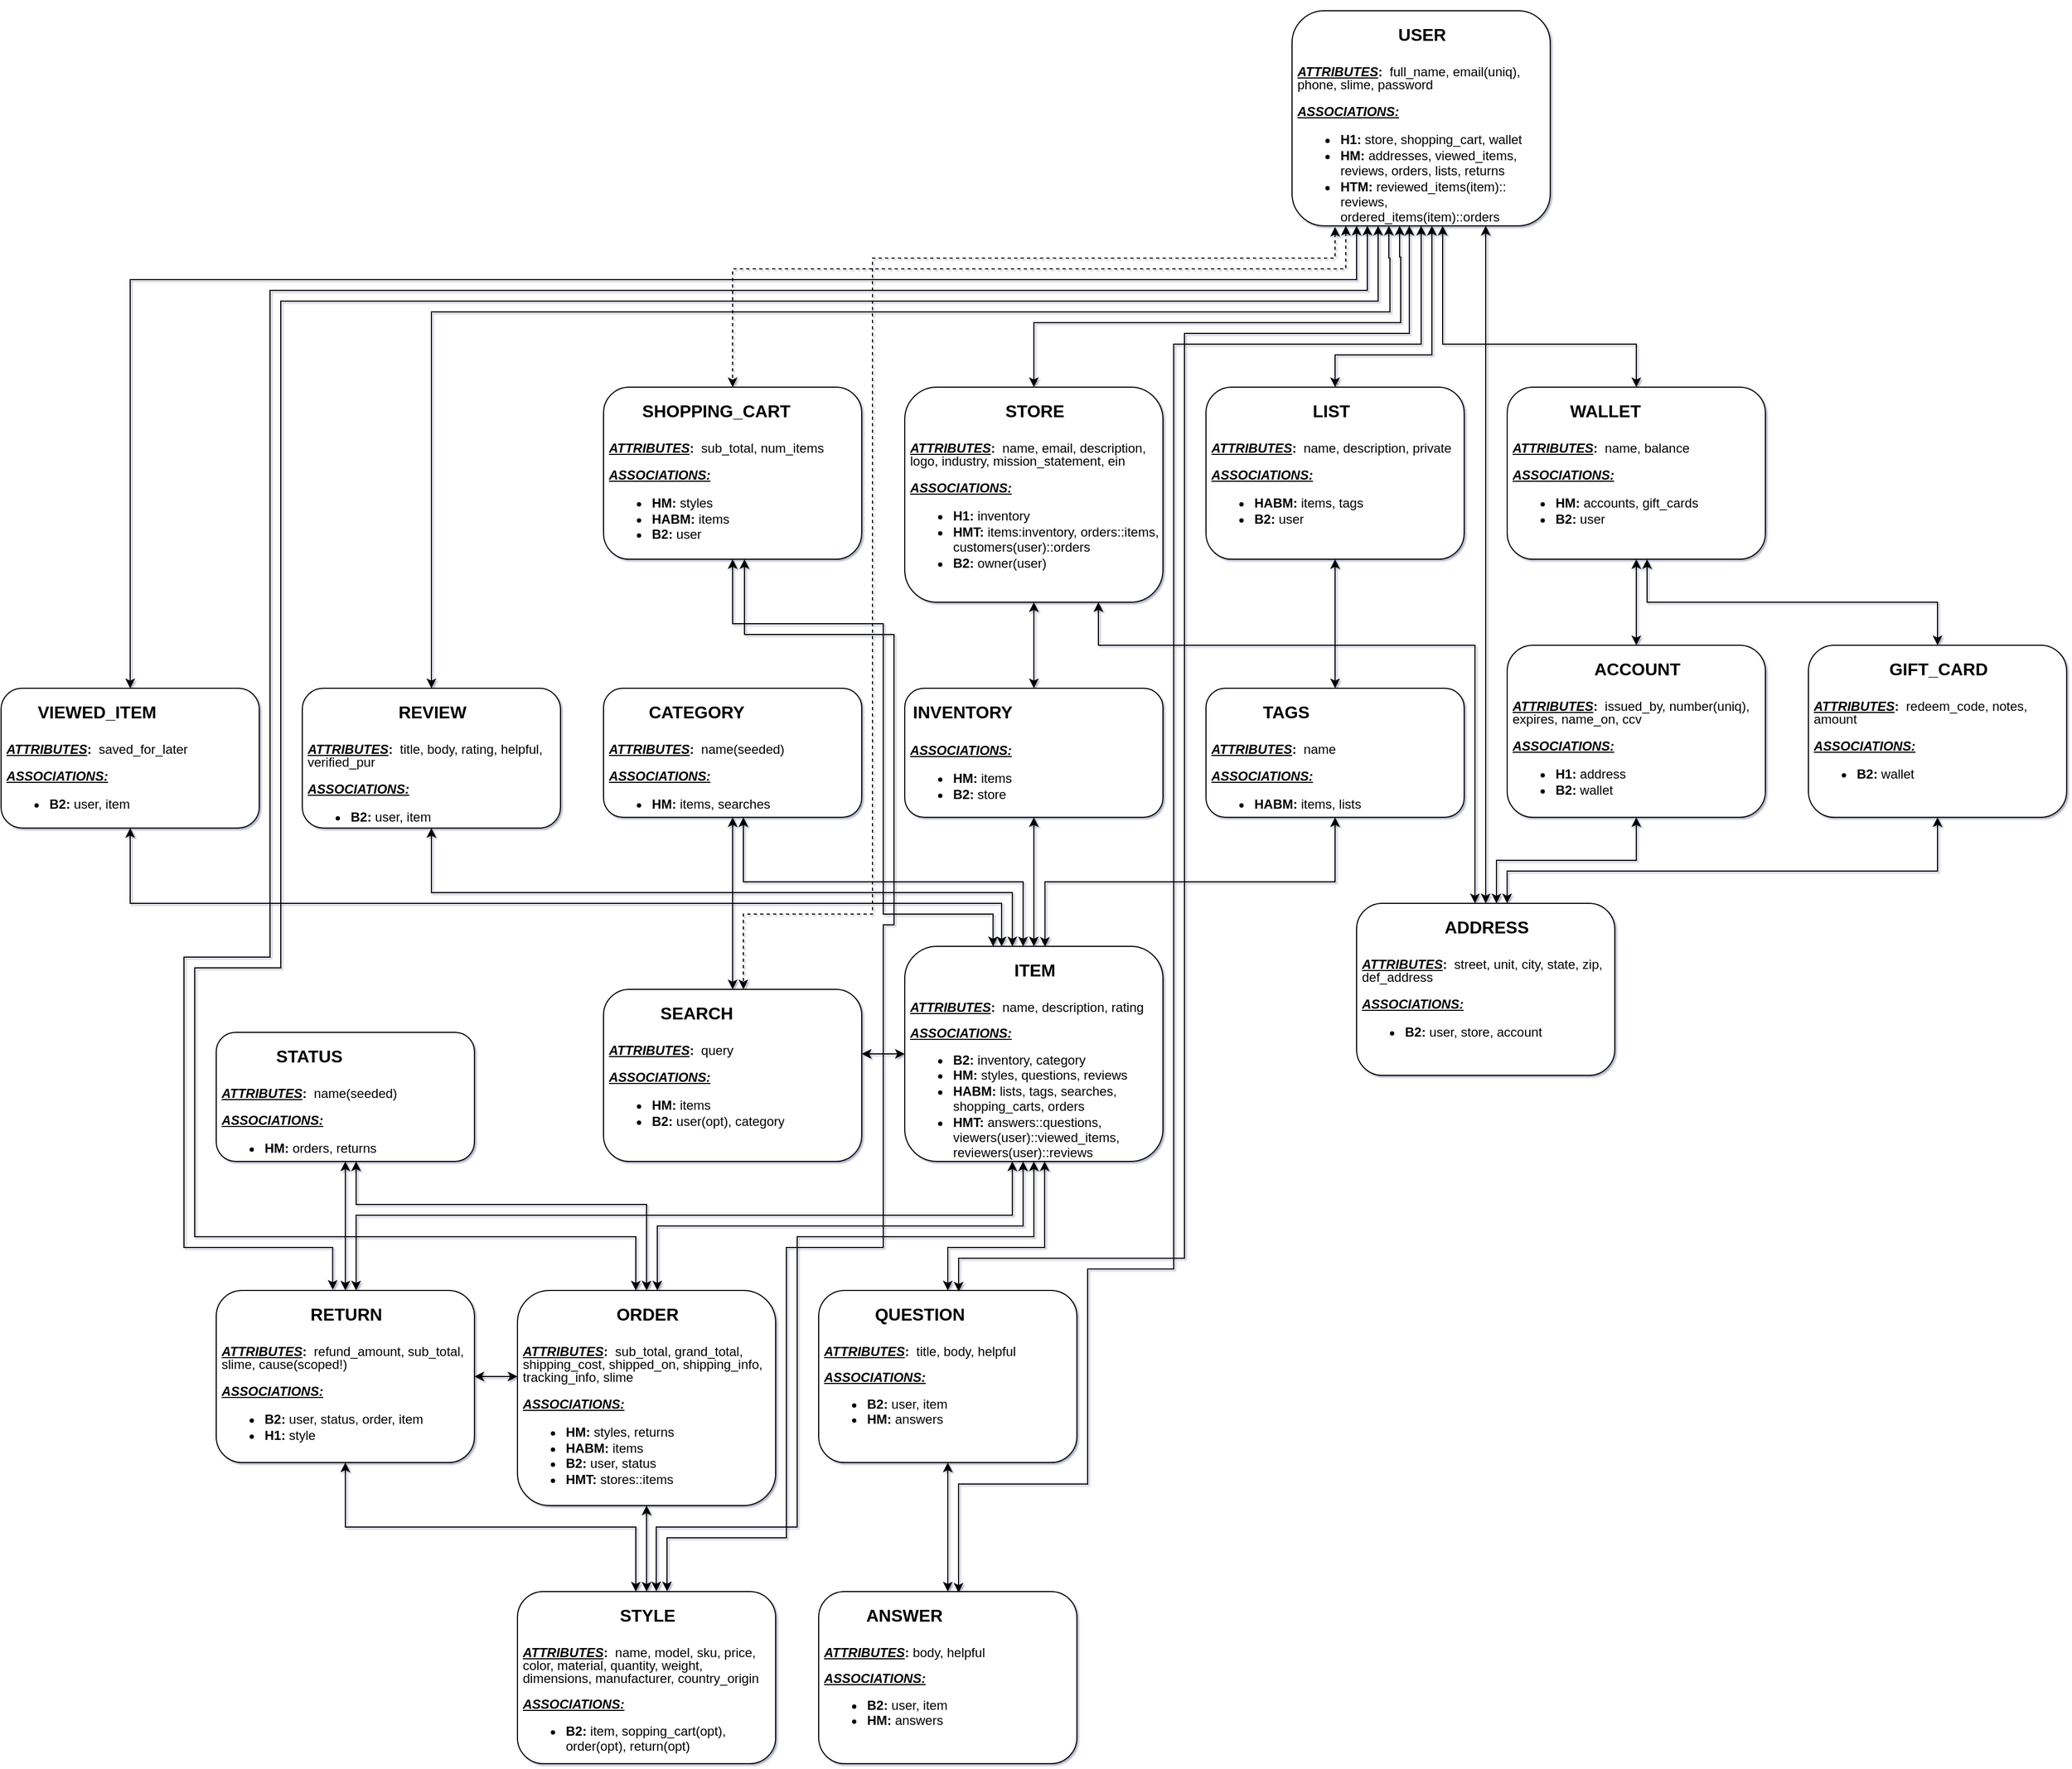 <mxfile version="15.7.3" type="device"><diagram id="JInU23m93yLGHJetOAlo" name="Simple Rails App "><mxGraphModel dx="4322" dy="2908" grid="1" gridSize="10" guides="1" tooltips="1" connect="1" arrows="1" fold="1" page="1" pageScale="1" pageWidth="850" pageHeight="1100" math="0" shadow="1"><root><mxCell id="0"/><mxCell id="1" parent="0"/><mxCell id="DhgU74E1UpK1fcKHWEb3-3" value="" style="group" vertex="1" connectable="0" parent="1"><mxGeometry x="-1910" y="-1960" width="240" height="200" as="geometry"/></mxCell><mxCell id="DhgU74E1UpK1fcKHWEb3-1" value="" style="rounded=1;whiteSpace=wrap;html=1;" vertex="1" parent="DhgU74E1UpK1fcKHWEb3-3"><mxGeometry width="240" height="200" as="geometry"/></mxCell><mxCell id="DhgU74E1UpK1fcKHWEb3-2" value="&lt;p style=&quot;line-height: 0.9&quot;&gt;&lt;/p&gt;&lt;h1 style=&quot;text-align: center&quot;&gt;&lt;font style=&quot;font-size: 16px&quot;&gt;USER&lt;/font&gt;&lt;/h1&gt;&lt;p style=&quot;line-height: 1&quot;&gt;&lt;b&gt;&lt;u&gt;&lt;i&gt;ATTRIBUTES&lt;/i&gt;&lt;/u&gt;:&lt;/b&gt;&amp;nbsp; full_name, email(uniq), phone, slime, password&lt;/p&gt;&lt;p&gt;&lt;b&gt;&lt;u style=&quot;font-style: italic&quot;&gt;ASSOCIATIONS:&lt;/u&gt;&amp;nbsp;&lt;/b&gt;&lt;/p&gt;&lt;p&gt;&lt;/p&gt;&lt;ul&gt;&lt;li&gt;&lt;b&gt;H1: &lt;/b&gt;&lt;span&gt;store, shopping_cart, wallet&lt;/span&gt;&lt;/li&gt;&lt;li&gt;&lt;b&gt;HM: &lt;/b&gt;addresses, viewed_items, reviews, orders, lists, returns&lt;/li&gt;&lt;li&gt;&lt;b&gt;HTM: &lt;/b&gt;reviewed_items(item):: reviews, ordered_items(item)::orders&lt;/li&gt;&lt;/ul&gt;&lt;p&gt;&lt;/p&gt;&lt;p&gt;&lt;/p&gt;" style="text;html=1;strokeColor=none;fillColor=none;spacing=5;spacingTop=-20;whiteSpace=wrap;overflow=hidden;rounded=0;" vertex="1" parent="DhgU74E1UpK1fcKHWEb3-3"><mxGeometry width="240" height="200" as="geometry"/></mxCell><mxCell id="DhgU74E1UpK1fcKHWEb3-4" value="" style="group" vertex="1" connectable="0" parent="1"><mxGeometry x="-2270" y="-1610" width="240" height="200" as="geometry"/></mxCell><mxCell id="DhgU74E1UpK1fcKHWEb3-5" value="" style="rounded=1;whiteSpace=wrap;html=1;" vertex="1" parent="DhgU74E1UpK1fcKHWEb3-4"><mxGeometry width="240.0" height="200" as="geometry"/></mxCell><mxCell id="DhgU74E1UpK1fcKHWEb3-6" value="&lt;p style=&quot;line-height: 0.9&quot;&gt;&lt;/p&gt;&lt;h1 style=&quot;text-align: center&quot;&gt;&lt;span style=&quot;font-size: 16px&quot;&gt;STORE&lt;/span&gt;&lt;/h1&gt;&lt;p style=&quot;line-height: 1&quot;&gt;&lt;b&gt;&lt;u&gt;&lt;i&gt;ATTRIBUTES&lt;/i&gt;&lt;/u&gt;:&lt;/b&gt;&amp;nbsp; name, email, description, logo, industry, mission_statement, ein&lt;/p&gt;&lt;p&gt;&lt;b&gt;&lt;u style=&quot;font-style: italic&quot;&gt;ASSOCIATIONS:&lt;/u&gt;&amp;nbsp;&lt;/b&gt;&lt;/p&gt;&lt;p&gt;&lt;/p&gt;&lt;ul&gt;&lt;li&gt;&lt;b&gt;H1: &lt;/b&gt;&lt;span&gt;inventory&lt;/span&gt;&lt;/li&gt;&lt;li&gt;&lt;b&gt;HMT: &lt;/b&gt;items:inventory, orders::items, customers(user)::orders&lt;/li&gt;&lt;li&gt;&lt;b&gt;B2: &lt;/b&gt;owner(user)&lt;/li&gt;&lt;/ul&gt;&lt;p&gt;&lt;/p&gt;&lt;p&gt;&lt;/p&gt;" style="text;html=1;strokeColor=none;fillColor=none;spacing=5;spacingTop=-20;whiteSpace=wrap;overflow=hidden;rounded=0;" vertex="1" parent="DhgU74E1UpK1fcKHWEb3-4"><mxGeometry width="240.0" height="200" as="geometry"/></mxCell><mxCell id="DhgU74E1UpK1fcKHWEb3-7" style="edgeStyle=orthogonalEdgeStyle;rounded=0;orthogonalLoop=1;jettySize=auto;html=1;fontSize=12;startArrow=classic;startFill=1;" edge="1" parent="1" target="DhgU74E1UpK1fcKHWEb3-6"><mxGeometry relative="1" as="geometry"><mxPoint x="-1810" y="-1760" as="sourcePoint"/><Array as="points"><mxPoint x="-1809" y="-1731"/><mxPoint x="-1810" y="-1670"/><mxPoint x="-2150" y="-1670"/></Array></mxGeometry></mxCell><mxCell id="DhgU74E1UpK1fcKHWEb3-8" value="" style="group" vertex="1" connectable="0" parent="1"><mxGeometry x="-2270" y="-1330" width="240" height="120" as="geometry"/></mxCell><mxCell id="DhgU74E1UpK1fcKHWEb3-9" value="" style="rounded=1;whiteSpace=wrap;html=1;" vertex="1" parent="DhgU74E1UpK1fcKHWEb3-8"><mxGeometry width="240" height="120" as="geometry"/></mxCell><mxCell id="DhgU74E1UpK1fcKHWEb3-10" value="&lt;p style=&quot;line-height: 0.9&quot;&gt;&lt;/p&gt;&lt;h1 style=&quot;text-align: center&quot;&gt;&lt;span style=&quot;font-size: 16px&quot;&gt;INVENTORY&lt;/span&gt;&lt;/h1&gt;&lt;p&gt;&lt;b&gt;&lt;u style=&quot;font-style: italic&quot;&gt;ASSOCIATIONS:&lt;/u&gt;&amp;nbsp;&lt;/b&gt;&lt;/p&gt;&lt;ul&gt;&lt;li&gt;&lt;b&gt;HM: &lt;/b&gt;items&lt;/li&gt;&lt;li&gt;&lt;b&gt;B2: &lt;/b&gt;store&lt;/li&gt;&lt;/ul&gt;&lt;p&gt;&lt;/p&gt;&lt;p&gt;&lt;/p&gt;" style="text;html=1;strokeColor=none;fillColor=none;spacing=5;spacingTop=-20;whiteSpace=wrap;overflow=hidden;rounded=0;" vertex="1" parent="DhgU74E1UpK1fcKHWEb3-8"><mxGeometry width="240" height="120" as="geometry"/></mxCell><mxCell id="DhgU74E1UpK1fcKHWEb3-13" value="" style="group" vertex="1" connectable="0" parent="1"><mxGeometry x="-2550" y="-1610" width="240" height="160" as="geometry"/></mxCell><mxCell id="DhgU74E1UpK1fcKHWEb3-14" value="" style="rounded=1;whiteSpace=wrap;html=1;" vertex="1" parent="DhgU74E1UpK1fcKHWEb3-13"><mxGeometry width="240" height="160" as="geometry"/></mxCell><mxCell id="DhgU74E1UpK1fcKHWEb3-15" value="&lt;p style=&quot;line-height: 0.9&quot;&gt;&lt;/p&gt;&lt;h1 style=&quot;text-align: center&quot;&gt;&lt;span style=&quot;font-size: 16px&quot;&gt;SHOPPING_CART&lt;/span&gt;&lt;/h1&gt;&lt;p style=&quot;line-height: 1&quot;&gt;&lt;b&gt;&lt;u&gt;&lt;i&gt;ATTRIBUTES&lt;/i&gt;&lt;/u&gt;:&lt;/b&gt;&amp;nbsp; sub_total, num_items&lt;/p&gt;&lt;p&gt;&lt;b&gt;&lt;u style=&quot;font-style: italic&quot;&gt;ASSOCIATIONS:&lt;/u&gt;&amp;nbsp;&lt;/b&gt;&lt;/p&gt;&lt;p&gt;&lt;/p&gt;&lt;ul&gt;&lt;li&gt;&lt;b&gt;HM: &lt;/b&gt;&lt;span&gt;styles&lt;/span&gt;&lt;/li&gt;&lt;li&gt;&lt;b&gt;HABM: &lt;/b&gt;items&lt;/li&gt;&lt;li&gt;&lt;b&gt;B2: &lt;/b&gt;user&lt;/li&gt;&lt;/ul&gt;&lt;p&gt;&lt;/p&gt;&lt;p&gt;&lt;/p&gt;" style="text;html=1;strokeColor=none;fillColor=none;spacing=5;spacingTop=-20;whiteSpace=wrap;overflow=hidden;rounded=0;" vertex="1" parent="DhgU74E1UpK1fcKHWEb3-13"><mxGeometry width="240" height="160" as="geometry"/></mxCell><mxCell id="DhgU74E1UpK1fcKHWEb3-16" style="edgeStyle=orthogonalEdgeStyle;rounded=0;orthogonalLoop=1;jettySize=auto;html=1;fontSize=12;startArrow=classic;startFill=1;dashed=1;" edge="1" parent="1" target="DhgU74E1UpK1fcKHWEb3-15"><mxGeometry relative="1" as="geometry"><mxPoint x="-1860" y="-1760" as="sourcePoint"/><Array as="points"><mxPoint x="-1860" y="-1720"/><mxPoint x="-2430" y="-1720"/></Array></mxGeometry></mxCell><mxCell id="DhgU74E1UpK1fcKHWEb3-17" value="" style="group" vertex="1" connectable="0" parent="1"><mxGeometry x="-2630" y="-770" width="240" height="200" as="geometry"/></mxCell><mxCell id="DhgU74E1UpK1fcKHWEb3-18" value="" style="rounded=1;whiteSpace=wrap;html=1;" vertex="1" parent="DhgU74E1UpK1fcKHWEb3-17"><mxGeometry width="240" height="200" as="geometry"/></mxCell><mxCell id="DhgU74E1UpK1fcKHWEb3-19" value="&lt;p style=&quot;line-height: 0.9&quot;&gt;&lt;/p&gt;&lt;h1 style=&quot;text-align: center&quot;&gt;&lt;span style=&quot;font-size: 16px&quot;&gt;ORDER&lt;/span&gt;&lt;/h1&gt;&lt;p style=&quot;line-height: 1&quot;&gt;&lt;b&gt;&lt;u&gt;&lt;i&gt;ATTRIBUTES&lt;/i&gt;&lt;/u&gt;:&lt;/b&gt;&amp;nbsp; sub_total, grand_total, shipping_cost, shipped_on, shipping_info, tracking_info, slime&lt;/p&gt;&lt;p&gt;&lt;b&gt;&lt;u style=&quot;font-style: italic&quot;&gt;ASSOCIATIONS:&lt;/u&gt;&amp;nbsp;&lt;/b&gt;&lt;/p&gt;&lt;p&gt;&lt;/p&gt;&lt;ul&gt;&lt;li&gt;&lt;b&gt;HM: &lt;/b&gt;&lt;span&gt;styles, returns&lt;/span&gt;&lt;/li&gt;&lt;li&gt;&lt;b&gt;HABM: &lt;/b&gt;items&lt;/li&gt;&lt;li&gt;&lt;b&gt;B2: &lt;/b&gt;user, status&lt;/li&gt;&lt;li&gt;&lt;b&gt;HMT: &lt;/b&gt;stores::items&lt;/li&gt;&lt;/ul&gt;&lt;p&gt;&lt;/p&gt;&lt;p&gt;&lt;/p&gt;" style="text;html=1;strokeColor=none;fillColor=none;spacing=5;spacingTop=-20;whiteSpace=wrap;overflow=hidden;rounded=0;" vertex="1" parent="DhgU74E1UpK1fcKHWEb3-17"><mxGeometry width="240" height="200" as="geometry"/></mxCell><mxCell id="DhgU74E1UpK1fcKHWEb3-27" value="" style="group;container=1;" vertex="1" connectable="0" parent="1"><mxGeometry x="-2270" y="-1880" width="240" height="160" as="geometry"/></mxCell><mxCell id="DhgU74E1UpK1fcKHWEb3-30" value="" style="group" vertex="1" connectable="0" parent="DhgU74E1UpK1fcKHWEb3-27"><mxGeometry x="-640" y="870" width="240" height="120" as="geometry"/></mxCell><mxCell id="DhgU74E1UpK1fcKHWEb3-28" value="" style="rounded=1;whiteSpace=wrap;html=1;" vertex="1" parent="DhgU74E1UpK1fcKHWEb3-30"><mxGeometry width="240" height="120" as="geometry"/></mxCell><mxCell id="DhgU74E1UpK1fcKHWEb3-29" value="&lt;p style=&quot;line-height: 0.9&quot;&gt;&lt;/p&gt;&lt;h1 style=&quot;text-align: center&quot;&gt;&lt;span style=&quot;font-size: 16px&quot;&gt;STATUS&lt;/span&gt;&lt;/h1&gt;&lt;p style=&quot;line-height: 1&quot;&gt;&lt;b&gt;&lt;u&gt;&lt;i&gt;ATTRIBUTES&lt;/i&gt;&lt;/u&gt;:&lt;/b&gt;&amp;nbsp; name(seeded)&lt;/p&gt;&lt;p&gt;&lt;b&gt;&lt;u style=&quot;font-style: italic&quot;&gt;ASSOCIATIONS:&lt;/u&gt;&amp;nbsp;&lt;/b&gt;&lt;/p&gt;&lt;p&gt;&lt;/p&gt;&lt;ul&gt;&lt;li&gt;&lt;b&gt;HM: &lt;/b&gt;orders, returns&lt;/li&gt;&lt;/ul&gt;&lt;p&gt;&lt;/p&gt;&lt;p&gt;&lt;/p&gt;" style="text;html=1;strokeColor=none;fillColor=none;spacing=5;spacingTop=-20;whiteSpace=wrap;overflow=hidden;rounded=0;" vertex="1" parent="DhgU74E1UpK1fcKHWEb3-30"><mxGeometry width="240" height="120" as="geometry"/></mxCell><mxCell id="DhgU74E1UpK1fcKHWEb3-32" value="" style="group" vertex="1" connectable="0" parent="1"><mxGeometry x="-2910" y="-770" width="240" height="160" as="geometry"/></mxCell><mxCell id="DhgU74E1UpK1fcKHWEb3-33" value="" style="rounded=1;whiteSpace=wrap;html=1;" vertex="1" parent="DhgU74E1UpK1fcKHWEb3-32"><mxGeometry width="240" height="160" as="geometry"/></mxCell><mxCell id="DhgU74E1UpK1fcKHWEb3-34" value="&lt;p style=&quot;line-height: 0.9&quot;&gt;&lt;/p&gt;&lt;h1 style=&quot;text-align: center&quot;&gt;&lt;span style=&quot;font-size: 16px&quot;&gt;RETURN&lt;/span&gt;&lt;/h1&gt;&lt;p style=&quot;line-height: 1&quot;&gt;&lt;b&gt;&lt;u&gt;&lt;i&gt;ATTRIBUTES&lt;/i&gt;&lt;/u&gt;:&lt;/b&gt;&amp;nbsp; refund_amount, sub_total, slime, cause(scoped!)&lt;/p&gt;&lt;p&gt;&lt;b&gt;&lt;u style=&quot;font-style: italic&quot;&gt;ASSOCIATIONS:&lt;/u&gt;&amp;nbsp;&lt;/b&gt;&lt;/p&gt;&lt;p&gt;&lt;/p&gt;&lt;ul&gt;&lt;li&gt;&lt;b&gt;B2: &lt;/b&gt;user, status, order, item&lt;/li&gt;&lt;li&gt;&lt;b&gt;H1: &lt;/b&gt;style&lt;/li&gt;&lt;/ul&gt;&lt;p&gt;&lt;/p&gt;&lt;p&gt;&lt;/p&gt;" style="text;html=1;strokeColor=none;fillColor=none;spacing=5;spacingTop=-20;whiteSpace=wrap;overflow=hidden;rounded=0;" vertex="1" parent="DhgU74E1UpK1fcKHWEb3-32"><mxGeometry width="240" height="160" as="geometry"/></mxCell><mxCell id="DhgU74E1UpK1fcKHWEb3-39" style="edgeStyle=orthogonalEdgeStyle;rounded=0;orthogonalLoop=1;jettySize=auto;html=1;exitX=0.5;exitY=1;exitDx=0;exitDy=0;entryX=0.5;entryY=0;entryDx=0;entryDy=0;fontSize=12;startArrow=classic;startFill=1;" edge="1" parent="1" source="DhgU74E1UpK1fcKHWEb3-6" target="DhgU74E1UpK1fcKHWEb3-10"><mxGeometry relative="1" as="geometry"/></mxCell><mxCell id="DhgU74E1UpK1fcKHWEb3-41" value="" style="group" vertex="1" connectable="0" parent="1"><mxGeometry x="-2270" y="-1090" width="240" height="200" as="geometry"/></mxCell><mxCell id="DhgU74E1UpK1fcKHWEb3-42" value="" style="rounded=1;whiteSpace=wrap;html=1;" vertex="1" parent="DhgU74E1UpK1fcKHWEb3-41"><mxGeometry width="240.0" height="200" as="geometry"/></mxCell><mxCell id="DhgU74E1UpK1fcKHWEb3-43" value="&lt;p style=&quot;line-height: 0.9&quot;&gt;&lt;/p&gt;&lt;h1 style=&quot;text-align: center&quot;&gt;&lt;span style=&quot;font-size: 16px&quot;&gt;ITEM&lt;/span&gt;&lt;/h1&gt;&lt;p style=&quot;line-height: 1&quot;&gt;&lt;b&gt;&lt;u&gt;&lt;i&gt;ATTRIBUTES&lt;/i&gt;&lt;/u&gt;:&lt;/b&gt;&amp;nbsp; name, description, rating&lt;/p&gt;&lt;p style=&quot;line-height: 1&quot;&gt;&lt;b&gt;&lt;u style=&quot;font-style: italic&quot;&gt;ASSOCIATIONS:&lt;/u&gt;&amp;nbsp;&lt;/b&gt;&lt;/p&gt;&lt;ul&gt;&lt;li&gt;&lt;b&gt;B2: &lt;/b&gt;inventory, category&lt;/li&gt;&lt;li&gt;&lt;b&gt;HM: &lt;/b&gt;styles, questions, reviews&lt;/li&gt;&lt;li&gt;&lt;b&gt;HABM: &lt;/b&gt;lists, tags, searches, shopping_carts, orders&lt;/li&gt;&lt;li&gt;&lt;b&gt;HMT: &lt;/b&gt;answers::questions, viewers(user)::viewed_items, reviewers(user)::reviews&lt;/li&gt;&lt;/ul&gt;&lt;p&gt;&lt;/p&gt;&lt;p&gt;&lt;/p&gt;" style="text;html=1;strokeColor=none;fillColor=none;spacing=5;spacingTop=-20;whiteSpace=wrap;overflow=hidden;rounded=0;" vertex="1" parent="DhgU74E1UpK1fcKHWEb3-41"><mxGeometry width="240.0" height="200" as="geometry"/></mxCell><mxCell id="DhgU74E1UpK1fcKHWEb3-44" style="edgeStyle=orthogonalEdgeStyle;rounded=0;orthogonalLoop=1;jettySize=auto;html=1;exitX=0.5;exitY=1;exitDx=0;exitDy=0;entryX=0.5;entryY=0;entryDx=0;entryDy=0;fontSize=12;startArrow=classic;startFill=1;" edge="1" parent="1" source="DhgU74E1UpK1fcKHWEb3-10" target="DhgU74E1UpK1fcKHWEb3-43"><mxGeometry relative="1" as="geometry"/></mxCell><mxCell id="DhgU74E1UpK1fcKHWEb3-45" style="edgeStyle=orthogonalEdgeStyle;rounded=0;orthogonalLoop=1;jettySize=auto;html=1;fontSize=12;startArrow=classic;startFill=1;" edge="1" parent="1"><mxGeometry relative="1" as="geometry"><mxPoint x="-2160" y="-890" as="sourcePoint"/><mxPoint x="-2500" y="-770" as="targetPoint"/><Array as="points"><mxPoint x="-2160" y="-830"/><mxPoint x="-2500" y="-830"/></Array></mxGeometry></mxCell><mxCell id="DhgU74E1UpK1fcKHWEb3-49" value="" style="group" vertex="1" connectable="0" parent="1"><mxGeometry x="-2550" y="-1330" width="240" height="120" as="geometry"/></mxCell><mxCell id="DhgU74E1UpK1fcKHWEb3-50" value="" style="rounded=1;whiteSpace=wrap;html=1;" vertex="1" parent="DhgU74E1UpK1fcKHWEb3-49"><mxGeometry width="240" height="120" as="geometry"/></mxCell><mxCell id="DhgU74E1UpK1fcKHWEb3-51" value="&lt;p style=&quot;line-height: 0.9&quot;&gt;&lt;/p&gt;&lt;h1 style=&quot;text-align: center&quot;&gt;&lt;span style=&quot;font-size: 16px&quot;&gt;CATEGORY&lt;/span&gt;&lt;/h1&gt;&lt;p style=&quot;line-height: 1&quot;&gt;&lt;b&gt;&lt;u&gt;&lt;i&gt;ATTRIBUTES&lt;/i&gt;&lt;/u&gt;:&lt;/b&gt;&amp;nbsp; name(seeded)&lt;/p&gt;&lt;p&gt;&lt;b&gt;&lt;u style=&quot;font-style: italic&quot;&gt;ASSOCIATIONS:&lt;/u&gt;&amp;nbsp;&lt;/b&gt;&lt;/p&gt;&lt;p&gt;&lt;/p&gt;&lt;ul&gt;&lt;li&gt;&lt;b&gt;HM: &lt;/b&gt;items, searches&lt;/li&gt;&lt;/ul&gt;&lt;p&gt;&lt;/p&gt;&lt;p&gt;&lt;/p&gt;" style="text;html=1;strokeColor=none;fillColor=none;spacing=5;spacingTop=-20;whiteSpace=wrap;overflow=hidden;rounded=0;" vertex="1" parent="DhgU74E1UpK1fcKHWEb3-49"><mxGeometry width="240" height="120" as="geometry"/></mxCell><mxCell id="DhgU74E1UpK1fcKHWEb3-52" style="edgeStyle=orthogonalEdgeStyle;rounded=0;orthogonalLoop=1;jettySize=auto;html=1;fontSize=12;startArrow=classic;startFill=1;" edge="1" parent="1"><mxGeometry relative="1" as="geometry"><mxPoint x="-2420" y="-1210" as="sourcePoint"/><mxPoint x="-2160" y="-1090" as="targetPoint"/><Array as="points"><mxPoint x="-2420" y="-1210"/><mxPoint x="-2420" y="-1150"/><mxPoint x="-2160" y="-1150"/></Array></mxGeometry></mxCell><mxCell id="DhgU74E1UpK1fcKHWEb3-53" value="" style="group" vertex="1" connectable="0" parent="1"><mxGeometry x="-1990" y="-1330" width="240" height="120" as="geometry"/></mxCell><mxCell id="DhgU74E1UpK1fcKHWEb3-54" value="" style="rounded=1;whiteSpace=wrap;html=1;" vertex="1" parent="DhgU74E1UpK1fcKHWEb3-53"><mxGeometry width="240" height="120" as="geometry"/></mxCell><mxCell id="DhgU74E1UpK1fcKHWEb3-55" value="&lt;p style=&quot;line-height: 0.9&quot;&gt;&lt;/p&gt;&lt;h1 style=&quot;text-align: center&quot;&gt;&lt;span style=&quot;font-size: 16px&quot;&gt;TAGS&lt;/span&gt;&lt;/h1&gt;&lt;p style=&quot;line-height: 1&quot;&gt;&lt;b&gt;&lt;u&gt;&lt;i&gt;ATTRIBUTES&lt;/i&gt;&lt;/u&gt;:&lt;/b&gt;&amp;nbsp; name&lt;/p&gt;&lt;p&gt;&lt;b&gt;&lt;u style=&quot;font-style: italic&quot;&gt;ASSOCIATIONS:&lt;/u&gt;&amp;nbsp;&lt;/b&gt;&lt;/p&gt;&lt;p&gt;&lt;/p&gt;&lt;ul&gt;&lt;li&gt;&lt;b&gt;HABM: &lt;/b&gt;items, lists&lt;/li&gt;&lt;/ul&gt;&lt;p&gt;&lt;/p&gt;&lt;p&gt;&lt;/p&gt;" style="text;html=1;strokeColor=none;fillColor=none;spacing=5;spacingTop=-20;whiteSpace=wrap;overflow=hidden;rounded=0;" vertex="1" parent="DhgU74E1UpK1fcKHWEb3-53"><mxGeometry width="240" height="120" as="geometry"/></mxCell><mxCell id="DhgU74E1UpK1fcKHWEb3-56" style="edgeStyle=orthogonalEdgeStyle;rounded=0;orthogonalLoop=1;jettySize=auto;html=1;exitX=0.5;exitY=1;exitDx=0;exitDy=0;fontSize=12;startArrow=classic;startFill=1;entryX=0.543;entryY=0.002;entryDx=0;entryDy=0;entryPerimeter=0;" edge="1" parent="1" source="DhgU74E1UpK1fcKHWEb3-55" target="DhgU74E1UpK1fcKHWEb3-43"><mxGeometry relative="1" as="geometry"><mxPoint x="-2140" y="-1100" as="targetPoint"/><Array as="points"><mxPoint x="-1870" y="-1150"/><mxPoint x="-2140" y="-1150"/></Array></mxGeometry></mxCell><mxCell id="DhgU74E1UpK1fcKHWEb3-57" value="" style="group" vertex="1" connectable="0" parent="1"><mxGeometry x="-1990" y="-1610" width="240" height="160" as="geometry"/></mxCell><mxCell id="DhgU74E1UpK1fcKHWEb3-58" value="" style="rounded=1;whiteSpace=wrap;html=1;" vertex="1" parent="DhgU74E1UpK1fcKHWEb3-57"><mxGeometry width="240" height="160" as="geometry"/></mxCell><mxCell id="DhgU74E1UpK1fcKHWEb3-59" value="&lt;p style=&quot;line-height: 0.9&quot;&gt;&lt;/p&gt;&lt;h1 style=&quot;text-align: center&quot;&gt;&lt;span style=&quot;font-size: 16px&quot;&gt;LIST&lt;/span&gt;&lt;/h1&gt;&lt;p style=&quot;line-height: 1&quot;&gt;&lt;b&gt;&lt;u&gt;&lt;i&gt;ATTRIBUTES&lt;/i&gt;&lt;/u&gt;:&lt;/b&gt;&amp;nbsp; name, description, private&lt;/p&gt;&lt;p&gt;&lt;b&gt;&lt;u style=&quot;font-style: italic&quot;&gt;ASSOCIATIONS:&lt;/u&gt;&amp;nbsp;&lt;/b&gt;&lt;/p&gt;&lt;p&gt;&lt;/p&gt;&lt;ul&gt;&lt;li&gt;&lt;b&gt;HABM: &lt;/b&gt;&lt;span&gt;items, tags&lt;/span&gt;&lt;br&gt;&lt;/li&gt;&lt;li&gt;&lt;b&gt;B2: &lt;/b&gt;user&lt;/li&gt;&lt;/ul&gt;&lt;p&gt;&lt;/p&gt;&lt;p&gt;&lt;/p&gt;" style="text;html=1;strokeColor=none;fillColor=none;spacing=5;spacingTop=-20;whiteSpace=wrap;overflow=hidden;rounded=0;" vertex="1" parent="DhgU74E1UpK1fcKHWEb3-57"><mxGeometry width="240" height="160" as="geometry"/></mxCell><mxCell id="DhgU74E1UpK1fcKHWEb3-60" style="edgeStyle=orthogonalEdgeStyle;rounded=0;orthogonalLoop=1;jettySize=auto;html=1;exitX=0.5;exitY=1;exitDx=0;exitDy=0;fontSize=12;startArrow=classic;startFill=1;entryX=0.342;entryY=0;entryDx=0;entryDy=0;entryPerimeter=0;" edge="1" parent="1" source="DhgU74E1UpK1fcKHWEb3-15" target="DhgU74E1UpK1fcKHWEb3-43"><mxGeometry relative="1" as="geometry"><mxPoint x="-2130" y="-1091" as="targetPoint"/><Array as="points"><mxPoint x="-2430" y="-1390"/><mxPoint x="-2290" y="-1390"/><mxPoint x="-2290" y="-1120"/><mxPoint x="-2188" y="-1120"/></Array></mxGeometry></mxCell><mxCell id="DhgU74E1UpK1fcKHWEb3-61" value="" style="group" vertex="1" connectable="0" parent="1"><mxGeometry x="-2630" y="-490" width="240" height="160" as="geometry"/></mxCell><mxCell id="DhgU74E1UpK1fcKHWEb3-62" value="" style="rounded=1;whiteSpace=wrap;html=1;" vertex="1" parent="DhgU74E1UpK1fcKHWEb3-61"><mxGeometry width="240.0" height="160" as="geometry"/></mxCell><mxCell id="DhgU74E1UpK1fcKHWEb3-63" value="&lt;p style=&quot;line-height: 0.9&quot;&gt;&lt;/p&gt;&lt;h1 style=&quot;text-align: center&quot;&gt;&lt;span style=&quot;font-size: 16px&quot;&gt;STYLE&lt;/span&gt;&lt;/h1&gt;&lt;p style=&quot;line-height: 1&quot;&gt;&lt;b&gt;&lt;u&gt;&lt;i&gt;ATTRIBUTES&lt;/i&gt;&lt;/u&gt;:&lt;/b&gt;&amp;nbsp; name, model, sku, price, color, material, quantity, weight, dimensions, manufacturer, country_origin&lt;/p&gt;&lt;p style=&quot;line-height: 1&quot;&gt;&lt;b&gt;&lt;u style=&quot;font-style: italic&quot;&gt;ASSOCIATIONS:&lt;/u&gt;&amp;nbsp;&lt;/b&gt;&lt;/p&gt;&lt;ul&gt;&lt;li&gt;&lt;b&gt;B2:&lt;/b&gt;&amp;nbsp;item, sopping_cart(opt), order(opt), return(opt)&lt;/li&gt;&lt;/ul&gt;&lt;p&gt;&lt;/p&gt;&lt;p&gt;&lt;/p&gt;" style="text;html=1;strokeColor=none;fillColor=none;spacing=5;spacingTop=-20;whiteSpace=wrap;overflow=hidden;rounded=0;" vertex="1" parent="DhgU74E1UpK1fcKHWEb3-61"><mxGeometry width="240.0" height="160" as="geometry"/></mxCell><mxCell id="DhgU74E1UpK1fcKHWEb3-64" style="edgeStyle=orthogonalEdgeStyle;rounded=0;orthogonalLoop=1;jettySize=auto;html=1;exitX=0.5;exitY=1;exitDx=0;exitDy=0;fontSize=12;startArrow=classic;startFill=1;entryX=0.538;entryY=-0.002;entryDx=0;entryDy=0;entryPerimeter=0;" edge="1" parent="1" source="DhgU74E1UpK1fcKHWEb3-43" target="DhgU74E1UpK1fcKHWEb3-63"><mxGeometry relative="1" as="geometry"><Array as="points"><mxPoint x="-2150" y="-820"/><mxPoint x="-2370" y="-820"/><mxPoint x="-2370" y="-550"/><mxPoint x="-2501" y="-550"/><mxPoint x="-2501" y="-490"/></Array></mxGeometry></mxCell><mxCell id="DhgU74E1UpK1fcKHWEb3-65" style="edgeStyle=orthogonalEdgeStyle;rounded=0;orthogonalLoop=1;jettySize=auto;html=1;fontSize=12;startArrow=classic;startFill=1;" edge="1" parent="1" target="DhgU74E1UpK1fcKHWEb3-19"><mxGeometry relative="1" as="geometry"><mxPoint x="-2780" y="-890" as="sourcePoint"/><Array as="points"><mxPoint x="-2780" y="-890"/><mxPoint x="-2780" y="-850"/><mxPoint x="-2510" y="-850"/></Array></mxGeometry></mxCell><mxCell id="DhgU74E1UpK1fcKHWEb3-66" style="edgeStyle=orthogonalEdgeStyle;rounded=0;orthogonalLoop=1;jettySize=auto;html=1;entryX=0.5;entryY=0;entryDx=0;entryDy=0;fontSize=12;startArrow=classic;startFill=1;" edge="1" parent="1" source="DhgU74E1UpK1fcKHWEb3-29" target="DhgU74E1UpK1fcKHWEb3-34"><mxGeometry relative="1" as="geometry"><Array as="points"><mxPoint x="-2790" y="-880"/><mxPoint x="-2790" y="-880"/></Array></mxGeometry></mxCell><mxCell id="DhgU74E1UpK1fcKHWEb3-68" style="edgeStyle=orthogonalEdgeStyle;rounded=0;orthogonalLoop=1;jettySize=auto;html=1;exitX=0.5;exitY=1;exitDx=0;exitDy=0;fontSize=12;startArrow=classic;startFill=1;" edge="1" parent="1" source="DhgU74E1UpK1fcKHWEb3-34"><mxGeometry relative="1" as="geometry"><mxPoint x="-2520" y="-490" as="targetPoint"/><Array as="points"><mxPoint x="-2790" y="-550"/><mxPoint x="-2520" y="-550"/></Array></mxGeometry></mxCell><mxCell id="DhgU74E1UpK1fcKHWEb3-72" value="" style="group" vertex="1" connectable="0" parent="1"><mxGeometry x="-2830" y="-1330" width="240" height="130" as="geometry"/></mxCell><mxCell id="DhgU74E1UpK1fcKHWEb3-73" value="" style="rounded=1;whiteSpace=wrap;html=1;" vertex="1" parent="DhgU74E1UpK1fcKHWEb3-72"><mxGeometry width="240" height="130" as="geometry"/></mxCell><mxCell id="DhgU74E1UpK1fcKHWEb3-74" value="&lt;p style=&quot;line-height: 0.9&quot;&gt;&lt;/p&gt;&lt;h1 style=&quot;text-align: center&quot;&gt;&lt;span style=&quot;font-size: 16px&quot;&gt;REVIEW&lt;/span&gt;&lt;/h1&gt;&lt;p style=&quot;line-height: 1&quot;&gt;&lt;b&gt;&lt;u&gt;&lt;i&gt;ATTRIBUTES&lt;/i&gt;&lt;/u&gt;:&lt;/b&gt;&amp;nbsp; title, body, rating, helpful, verified_pur&lt;/p&gt;&lt;p&gt;&lt;b&gt;&lt;u style=&quot;font-style: italic&quot;&gt;ASSOCIATIONS:&lt;/u&gt;&amp;nbsp;&lt;/b&gt;&lt;/p&gt;&lt;p&gt;&lt;/p&gt;&lt;ul&gt;&lt;li&gt;&lt;b&gt;B2: &lt;/b&gt;user, item&lt;/li&gt;&lt;/ul&gt;&lt;p&gt;&lt;/p&gt;&lt;p&gt;&lt;/p&gt;" style="text;html=1;strokeColor=none;fillColor=none;spacing=5;spacingTop=-20;whiteSpace=wrap;overflow=hidden;rounded=0;" vertex="1" parent="DhgU74E1UpK1fcKHWEb3-72"><mxGeometry width="240" height="130" as="geometry"/></mxCell><mxCell id="DhgU74E1UpK1fcKHWEb3-75" style="edgeStyle=orthogonalEdgeStyle;rounded=0;orthogonalLoop=1;jettySize=auto;html=1;exitX=0.5;exitY=1;exitDx=0;exitDy=0;fontSize=12;startArrow=classic;startFill=1;" edge="1" parent="1" source="DhgU74E1UpK1fcKHWEb3-74"><mxGeometry relative="1" as="geometry"><mxPoint x="-2170" y="-1090" as="targetPoint"/><Array as="points"><mxPoint x="-2710" y="-1140"/><mxPoint x="-2170" y="-1140"/><mxPoint x="-2170" y="-1095"/></Array></mxGeometry></mxCell><mxCell id="DhgU74E1UpK1fcKHWEb3-76" style="edgeStyle=orthogonalEdgeStyle;rounded=0;orthogonalLoop=1;jettySize=auto;html=1;entryX=0.5;entryY=0;entryDx=0;entryDy=0;fontSize=12;startArrow=classic;startFill=1;" edge="1" parent="1" target="DhgU74E1UpK1fcKHWEb3-74"><mxGeometry relative="1" as="geometry"><mxPoint x="-1820" y="-1760" as="sourcePoint"/><Array as="points"><mxPoint x="-1820" y="-1730"/><mxPoint x="-1819" y="-1730"/><mxPoint x="-1819" y="-1680"/><mxPoint x="-2710" y="-1680"/></Array></mxGeometry></mxCell><mxCell id="DhgU74E1UpK1fcKHWEb3-77" style="edgeStyle=orthogonalEdgeStyle;rounded=0;orthogonalLoop=1;jettySize=auto;html=1;fontSize=12;startArrow=classic;startFill=1;" edge="1" parent="1" source="DhgU74E1UpK1fcKHWEb3-2"><mxGeometry relative="1" as="geometry"><mxPoint x="-1830" y="-1730" as="sourcePoint"/><mxPoint x="-2520" y="-770" as="targetPoint"/><Array as="points"><mxPoint x="-1830" y="-1690"/><mxPoint x="-2850" y="-1690"/><mxPoint x="-2850" y="-1070"/><mxPoint x="-2930" y="-1070"/><mxPoint x="-2930" y="-820"/><mxPoint x="-2520" y="-820"/></Array></mxGeometry></mxCell><mxCell id="DhgU74E1UpK1fcKHWEb3-78" style="edgeStyle=orthogonalEdgeStyle;rounded=0;orthogonalLoop=1;jettySize=auto;html=1;entryX=0.451;entryY=-0.004;entryDx=0;entryDy=0;fontSize=12;startArrow=classic;startFill=1;entryPerimeter=0;" edge="1" parent="1" target="DhgU74E1UpK1fcKHWEb3-34"><mxGeometry relative="1" as="geometry"><mxPoint x="-1840" y="-1760" as="sourcePoint"/><Array as="points"><mxPoint x="-1840" y="-1700"/><mxPoint x="-2860" y="-1700"/><mxPoint x="-2860" y="-1080"/><mxPoint x="-2940" y="-1080"/><mxPoint x="-2940" y="-810"/><mxPoint x="-2802" y="-810"/></Array></mxGeometry></mxCell><mxCell id="DhgU74E1UpK1fcKHWEb3-79" value="" style="group" vertex="1" connectable="0" parent="1"><mxGeometry x="-3110" y="-1330" width="240" height="130" as="geometry"/></mxCell><mxCell id="DhgU74E1UpK1fcKHWEb3-80" value="" style="rounded=1;whiteSpace=wrap;html=1;" vertex="1" parent="DhgU74E1UpK1fcKHWEb3-79"><mxGeometry width="240" height="130" as="geometry"/></mxCell><mxCell id="DhgU74E1UpK1fcKHWEb3-81" value="&lt;p style=&quot;line-height: 0.9&quot;&gt;&lt;/p&gt;&lt;h1 style=&quot;text-align: center&quot;&gt;&lt;span style=&quot;font-size: 16px&quot;&gt;VIEWED_ITEM&lt;/span&gt;&lt;/h1&gt;&lt;p style=&quot;line-height: 1&quot;&gt;&lt;b&gt;&lt;u&gt;&lt;i&gt;ATTRIBUTES&lt;/i&gt;&lt;/u&gt;:&lt;/b&gt;&amp;nbsp; saved_for_later&lt;/p&gt;&lt;p&gt;&lt;b&gt;&lt;u style=&quot;font-style: italic&quot;&gt;ASSOCIATIONS:&lt;/u&gt;&amp;nbsp;&lt;/b&gt;&lt;/p&gt;&lt;p&gt;&lt;/p&gt;&lt;ul&gt;&lt;li&gt;&lt;b&gt;B2: &lt;/b&gt;user, item&lt;/li&gt;&lt;/ul&gt;&lt;p&gt;&lt;/p&gt;&lt;p&gt;&lt;/p&gt;" style="text;html=1;strokeColor=none;fillColor=none;spacing=5;spacingTop=-20;whiteSpace=wrap;overflow=hidden;rounded=0;" vertex="1" parent="DhgU74E1UpK1fcKHWEb3-79"><mxGeometry width="240" height="130" as="geometry"/></mxCell><mxCell id="DhgU74E1UpK1fcKHWEb3-82" style="edgeStyle=orthogonalEdgeStyle;rounded=0;orthogonalLoop=1;jettySize=auto;html=1;exitX=0.5;exitY=1;exitDx=0;exitDy=0;entryX=0.375;entryY=0;entryDx=0;entryDy=0;entryPerimeter=0;fontSize=12;startArrow=classic;startFill=1;" edge="1" parent="1" source="DhgU74E1UpK1fcKHWEb3-81" target="DhgU74E1UpK1fcKHWEb3-43"><mxGeometry relative="1" as="geometry"><Array as="points"><mxPoint x="-2990" y="-1130"/><mxPoint x="-2180" y="-1130"/></Array></mxGeometry></mxCell><mxCell id="DhgU74E1UpK1fcKHWEb3-83" style="edgeStyle=orthogonalEdgeStyle;rounded=0;orthogonalLoop=1;jettySize=auto;html=1;entryX=0.5;entryY=0;entryDx=0;entryDy=0;fontSize=12;startArrow=classic;startFill=1;" edge="1" parent="1" target="DhgU74E1UpK1fcKHWEb3-81"><mxGeometry relative="1" as="geometry"><mxPoint x="-1850" y="-1760" as="sourcePoint"/><Array as="points"><mxPoint x="-1850" y="-1730"/><mxPoint x="-1850" y="-1710"/><mxPoint x="-2990" y="-1710"/></Array></mxGeometry></mxCell><mxCell id="DhgU74E1UpK1fcKHWEb3-84" style="edgeStyle=orthogonalEdgeStyle;rounded=0;orthogonalLoop=1;jettySize=auto;html=1;exitX=1;exitY=0.5;exitDx=0;exitDy=0;fontSize=12;startArrow=classic;startFill=1;" edge="1" parent="1" source="DhgU74E1UpK1fcKHWEb3-34"><mxGeometry relative="1" as="geometry"><mxPoint x="-2630" y="-690" as="targetPoint"/></mxGeometry></mxCell><mxCell id="DhgU74E1UpK1fcKHWEb3-85" style="edgeStyle=orthogonalEdgeStyle;rounded=0;orthogonalLoop=1;jettySize=auto;html=1;fontSize=12;startArrow=classic;startFill=1;" edge="1" parent="1" target="DhgU74E1UpK1fcKHWEb3-34"><mxGeometry relative="1" as="geometry"><mxPoint x="-2170" y="-890" as="sourcePoint"/><Array as="points"><mxPoint x="-2170" y="-890"/><mxPoint x="-2170" y="-840"/><mxPoint x="-2780" y="-840"/></Array></mxGeometry></mxCell><mxCell id="DhgU74E1UpK1fcKHWEb3-86" value="" style="group" vertex="1" connectable="0" parent="1"><mxGeometry x="-2350" y="-770" width="240" height="160" as="geometry"/></mxCell><mxCell id="DhgU74E1UpK1fcKHWEb3-87" value="" style="rounded=1;whiteSpace=wrap;html=1;" vertex="1" parent="DhgU74E1UpK1fcKHWEb3-86"><mxGeometry width="240.0" height="160" as="geometry"/></mxCell><mxCell id="DhgU74E1UpK1fcKHWEb3-88" value="&lt;p style=&quot;line-height: 0.9&quot;&gt;&lt;/p&gt;&lt;h1 style=&quot;text-align: center&quot;&gt;&lt;span style=&quot;font-size: 16px&quot;&gt;QUESTION&lt;/span&gt;&lt;/h1&gt;&lt;p style=&quot;line-height: 1&quot;&gt;&lt;b&gt;&lt;u&gt;&lt;i&gt;ATTRIBUTES&lt;/i&gt;&lt;/u&gt;:&lt;/b&gt;&amp;nbsp; title, body, helpful&lt;/p&gt;&lt;p style=&quot;line-height: 1&quot;&gt;&lt;b&gt;&lt;u style=&quot;font-style: italic&quot;&gt;ASSOCIATIONS:&lt;/u&gt;&amp;nbsp;&lt;/b&gt;&lt;/p&gt;&lt;ul&gt;&lt;li&gt;&lt;b&gt;B2:&lt;/b&gt;&amp;nbsp;user, item&lt;/li&gt;&lt;li&gt;&lt;b&gt;HM:&lt;/b&gt; answers&lt;/li&gt;&lt;/ul&gt;&lt;p&gt;&lt;/p&gt;&lt;p&gt;&lt;/p&gt;" style="text;html=1;strokeColor=none;fillColor=none;spacing=5;spacingTop=-20;whiteSpace=wrap;overflow=hidden;rounded=0;" vertex="1" parent="DhgU74E1UpK1fcKHWEb3-86"><mxGeometry width="240.0" height="160" as="geometry"/></mxCell><mxCell id="DhgU74E1UpK1fcKHWEb3-89" style="edgeStyle=orthogonalEdgeStyle;rounded=0;orthogonalLoop=1;jettySize=auto;html=1;entryX=0.5;entryY=0;entryDx=0;entryDy=0;fontSize=12;startArrow=classic;startFill=1;" edge="1" parent="1" target="DhgU74E1UpK1fcKHWEb3-88"><mxGeometry relative="1" as="geometry"><mxPoint x="-2140" y="-890" as="sourcePoint"/><Array as="points"><mxPoint x="-2140" y="-890"/><mxPoint x="-2140" y="-810"/><mxPoint x="-2230" y="-810"/></Array></mxGeometry></mxCell><mxCell id="DhgU74E1UpK1fcKHWEb3-90" style="edgeStyle=orthogonalEdgeStyle;rounded=0;orthogonalLoop=1;jettySize=auto;html=1;entryX=0.542;entryY=0.006;entryDx=0;entryDy=0;fontSize=12;startArrow=classic;startFill=1;entryPerimeter=0;" edge="1" parent="1" target="DhgU74E1UpK1fcKHWEb3-88"><mxGeometry relative="1" as="geometry"><mxPoint x="-1801" y="-1760" as="sourcePoint"/><Array as="points"><mxPoint x="-1801" y="-1660"/><mxPoint x="-2010" y="-1660"/><mxPoint x="-2010" y="-800"/><mxPoint x="-2220" y="-800"/></Array></mxGeometry></mxCell><mxCell id="DhgU74E1UpK1fcKHWEb3-91" style="edgeStyle=orthogonalEdgeStyle;rounded=0;orthogonalLoop=1;jettySize=auto;html=1;exitX=0.5;exitY=1;exitDx=0;exitDy=0;entryX=0.5;entryY=0;entryDx=0;entryDy=0;fontSize=12;startArrow=classic;startFill=1;" edge="1" parent="1" source="DhgU74E1UpK1fcKHWEb3-19" target="DhgU74E1UpK1fcKHWEb3-63"><mxGeometry relative="1" as="geometry"/></mxCell><mxCell id="DhgU74E1UpK1fcKHWEb3-92" value="" style="group" vertex="1" connectable="0" parent="1"><mxGeometry x="-2350" y="-490" width="240" height="160" as="geometry"/></mxCell><mxCell id="DhgU74E1UpK1fcKHWEb3-93" value="" style="rounded=1;whiteSpace=wrap;html=1;" vertex="1" parent="DhgU74E1UpK1fcKHWEb3-92"><mxGeometry width="240.0" height="160" as="geometry"/></mxCell><mxCell id="DhgU74E1UpK1fcKHWEb3-94" value="&lt;p style=&quot;line-height: 0.9&quot;&gt;&lt;/p&gt;&lt;h1 style=&quot;text-align: center&quot;&gt;&lt;span style=&quot;font-size: 16px&quot;&gt;ANSWER&lt;/span&gt;&lt;/h1&gt;&lt;p style=&quot;line-height: 1&quot;&gt;&lt;b&gt;&lt;u&gt;&lt;i&gt;ATTRIBUTES&lt;/i&gt;&lt;/u&gt;:&lt;/b&gt;&amp;nbsp;body, helpful&lt;/p&gt;&lt;p style=&quot;line-height: 1&quot;&gt;&lt;b&gt;&lt;u style=&quot;font-style: italic&quot;&gt;ASSOCIATIONS:&lt;/u&gt;&amp;nbsp;&lt;/b&gt;&lt;/p&gt;&lt;ul&gt;&lt;li&gt;&lt;b&gt;B2:&lt;/b&gt;&amp;nbsp;user, item&lt;/li&gt;&lt;li&gt;&lt;b&gt;HM:&lt;/b&gt; answers&lt;/li&gt;&lt;/ul&gt;&lt;p&gt;&lt;/p&gt;&lt;p&gt;&lt;/p&gt;" style="text;html=1;strokeColor=none;fillColor=none;spacing=5;spacingTop=-20;whiteSpace=wrap;overflow=hidden;rounded=0;" vertex="1" parent="DhgU74E1UpK1fcKHWEb3-92"><mxGeometry width="240.0" height="160" as="geometry"/></mxCell><mxCell id="DhgU74E1UpK1fcKHWEb3-95" style="edgeStyle=orthogonalEdgeStyle;rounded=0;orthogonalLoop=1;jettySize=auto;html=1;exitX=0.5;exitY=1;exitDx=0;exitDy=0;entryX=0.5;entryY=0;entryDx=0;entryDy=0;fontSize=12;startArrow=classic;startFill=1;" edge="1" parent="1" source="DhgU74E1UpK1fcKHWEb3-88" target="DhgU74E1UpK1fcKHWEb3-94"><mxGeometry relative="1" as="geometry"/></mxCell><mxCell id="DhgU74E1UpK1fcKHWEb3-97" style="edgeStyle=orthogonalEdgeStyle;rounded=0;orthogonalLoop=1;jettySize=auto;html=1;exitX=0.5;exitY=1;exitDx=0;exitDy=0;fontSize=12;startArrow=classic;startFill=1;" edge="1" parent="1" source="DhgU74E1UpK1fcKHWEb3-2"><mxGeometry relative="1" as="geometry"><mxPoint x="-2220" y="-489" as="targetPoint"/><Array as="points"><mxPoint x="-1790" y="-1650"/><mxPoint x="-2020" y="-1650"/><mxPoint x="-2020" y="-790"/><mxPoint x="-2100" y="-790"/><mxPoint x="-2100" y="-590"/><mxPoint x="-2220" y="-590"/></Array></mxGeometry></mxCell><mxCell id="DhgU74E1UpK1fcKHWEb3-98" style="edgeStyle=orthogonalEdgeStyle;rounded=0;orthogonalLoop=1;jettySize=auto;html=1;fontSize=12;startArrow=classic;startFill=1;entryX=0.581;entryY=-0.002;entryDx=0;entryDy=0;entryPerimeter=0;" edge="1" parent="1" target="DhgU74E1UpK1fcKHWEb3-63"><mxGeometry relative="1" as="geometry"><mxPoint x="-2419" y="-1450" as="sourcePoint"/><mxPoint x="-2489" y="-530" as="targetPoint"/><Array as="points"><mxPoint x="-2419" y="-1380"/><mxPoint x="-2280" y="-1380"/><mxPoint x="-2280" y="-1110"/><mxPoint x="-2290" y="-1110"/><mxPoint x="-2290" y="-810"/><mxPoint x="-2380" y="-810"/><mxPoint x="-2380" y="-540"/><mxPoint x="-2491" y="-540"/><mxPoint x="-2491" y="-490"/></Array></mxGeometry></mxCell><mxCell id="DhgU74E1UpK1fcKHWEb3-99" style="edgeStyle=orthogonalEdgeStyle;rounded=0;orthogonalLoop=1;jettySize=auto;html=1;fontSize=12;startArrow=classic;startFill=1;" edge="1" parent="1" target="DhgU74E1UpK1fcKHWEb3-59"><mxGeometry relative="1" as="geometry"><mxPoint x="-1780" y="-1760" as="sourcePoint"/><Array as="points"><mxPoint x="-1780" y="-1760"/><mxPoint x="-1780" y="-1640"/><mxPoint x="-1870" y="-1640"/></Array></mxGeometry></mxCell><mxCell id="DhgU74E1UpK1fcKHWEb3-100" style="edgeStyle=orthogonalEdgeStyle;rounded=0;orthogonalLoop=1;jettySize=auto;html=1;exitX=0.5;exitY=1;exitDx=0;exitDy=0;entryX=0.5;entryY=0;entryDx=0;entryDy=0;fontSize=12;startArrow=classic;startFill=1;" edge="1" parent="1" source="DhgU74E1UpK1fcKHWEb3-59" target="DhgU74E1UpK1fcKHWEb3-55"><mxGeometry relative="1" as="geometry"/></mxCell><mxCell id="DhgU74E1UpK1fcKHWEb3-101" value="" style="group" vertex="1" connectable="0" parent="1"><mxGeometry x="-2550" y="-1050" width="240" height="160" as="geometry"/></mxCell><mxCell id="DhgU74E1UpK1fcKHWEb3-102" value="" style="rounded=1;whiteSpace=wrap;html=1;" vertex="1" parent="DhgU74E1UpK1fcKHWEb3-101"><mxGeometry width="240" height="160" as="geometry"/></mxCell><mxCell id="DhgU74E1UpK1fcKHWEb3-103" value="&lt;p style=&quot;line-height: 0.9&quot;&gt;&lt;/p&gt;&lt;h1 style=&quot;text-align: center&quot;&gt;&lt;span style=&quot;font-size: 16px&quot;&gt;SEARCH&lt;/span&gt;&lt;/h1&gt;&lt;p style=&quot;line-height: 1&quot;&gt;&lt;b&gt;&lt;u&gt;&lt;i&gt;ATTRIBUTES&lt;/i&gt;&lt;/u&gt;:&lt;/b&gt;&amp;nbsp; query&lt;/p&gt;&lt;p&gt;&lt;b&gt;&lt;u style=&quot;font-style: italic&quot;&gt;ASSOCIATIONS:&lt;/u&gt;&amp;nbsp;&lt;/b&gt;&lt;/p&gt;&lt;p&gt;&lt;/p&gt;&lt;ul&gt;&lt;li&gt;&lt;b&gt;HM: &lt;/b&gt;items&lt;br&gt;&lt;/li&gt;&lt;li&gt;&lt;b&gt;B2: &lt;/b&gt;user(opt), category&lt;/li&gt;&lt;/ul&gt;&lt;p&gt;&lt;/p&gt;&lt;p&gt;&lt;/p&gt;" style="text;html=1;strokeColor=none;fillColor=none;spacing=5;spacingTop=-20;whiteSpace=wrap;overflow=hidden;rounded=0;" vertex="1" parent="DhgU74E1UpK1fcKHWEb3-101"><mxGeometry width="240" height="160" as="geometry"/></mxCell><mxCell id="DhgU74E1UpK1fcKHWEb3-104" style="edgeStyle=orthogonalEdgeStyle;rounded=0;orthogonalLoop=1;jettySize=auto;html=1;exitX=0;exitY=0.5;exitDx=0;exitDy=0;fontSize=12;startArrow=classic;startFill=1;" edge="1" parent="1" source="DhgU74E1UpK1fcKHWEb3-43"><mxGeometry relative="1" as="geometry"><mxPoint x="-2310" y="-990" as="targetPoint"/><Array as="points"><mxPoint x="-2310" y="-990"/></Array></mxGeometry></mxCell><mxCell id="DhgU74E1UpK1fcKHWEb3-105" style="edgeStyle=orthogonalEdgeStyle;rounded=0;orthogonalLoop=1;jettySize=auto;html=1;exitX=0.5;exitY=1;exitDx=0;exitDy=0;fontSize=12;startArrow=classic;startFill=1;" edge="1" parent="1" source="DhgU74E1UpK1fcKHWEb3-51" target="DhgU74E1UpK1fcKHWEb3-103"><mxGeometry relative="1" as="geometry"/></mxCell><mxCell id="DhgU74E1UpK1fcKHWEb3-106" style="edgeStyle=orthogonalEdgeStyle;rounded=0;orthogonalLoop=1;jettySize=auto;html=1;dashed=1;fontSize=12;startArrow=classic;startFill=1;" edge="1" parent="1"><mxGeometry relative="1" as="geometry"><mxPoint x="-1870" y="-1759" as="sourcePoint"/><mxPoint x="-2420" y="-1050" as="targetPoint"/><Array as="points"><mxPoint x="-1870" y="-1730"/><mxPoint x="-2300" y="-1730"/><mxPoint x="-2300" y="-1120"/><mxPoint x="-2420" y="-1120"/><mxPoint x="-2420" y="-1050"/></Array></mxGeometry></mxCell><mxCell id="DhgU74E1UpK1fcKHWEb3-107" value="" style="group" vertex="1" connectable="0" parent="1"><mxGeometry x="-1710" y="-1610" width="240" height="160" as="geometry"/></mxCell><mxCell id="DhgU74E1UpK1fcKHWEb3-108" value="" style="rounded=1;whiteSpace=wrap;html=1;" vertex="1" parent="DhgU74E1UpK1fcKHWEb3-107"><mxGeometry width="240" height="160" as="geometry"/></mxCell><mxCell id="DhgU74E1UpK1fcKHWEb3-109" value="&lt;p style=&quot;line-height: 0.9&quot;&gt;&lt;/p&gt;&lt;h1 style=&quot;text-align: center&quot;&gt;&lt;span style=&quot;font-size: 16px&quot;&gt;WALLET&lt;/span&gt;&lt;/h1&gt;&lt;p style=&quot;line-height: 1&quot;&gt;&lt;b&gt;&lt;u&gt;&lt;i&gt;ATTRIBUTES&lt;/i&gt;&lt;/u&gt;:&lt;/b&gt;&amp;nbsp; name, balance&lt;/p&gt;&lt;p&gt;&lt;b&gt;&lt;u style=&quot;font-style: italic&quot;&gt;ASSOCIATIONS:&lt;/u&gt;&amp;nbsp;&lt;/b&gt;&lt;/p&gt;&lt;p&gt;&lt;/p&gt;&lt;ul&gt;&lt;li&gt;&lt;b&gt;HM: &lt;/b&gt;accounts, gift_cards&lt;br&gt;&lt;/li&gt;&lt;li&gt;&lt;b&gt;B2: &lt;/b&gt;user&lt;/li&gt;&lt;/ul&gt;&lt;p&gt;&lt;/p&gt;&lt;p&gt;&lt;/p&gt;" style="text;html=1;strokeColor=none;fillColor=none;spacing=5;spacingTop=-20;whiteSpace=wrap;overflow=hidden;rounded=0;" vertex="1" parent="DhgU74E1UpK1fcKHWEb3-107"><mxGeometry width="240" height="160" as="geometry"/></mxCell><mxCell id="DhgU74E1UpK1fcKHWEb3-110" style="edgeStyle=orthogonalEdgeStyle;rounded=0;orthogonalLoop=1;jettySize=auto;html=1;entryX=0.5;entryY=0;entryDx=0;entryDy=0;fontSize=12;startArrow=classic;startFill=1;" edge="1" parent="1" source="DhgU74E1UpK1fcKHWEb3-2" target="DhgU74E1UpK1fcKHWEb3-109"><mxGeometry relative="1" as="geometry"><Array as="points"><mxPoint x="-1770" y="-1650"/><mxPoint x="-1590" y="-1650"/></Array></mxGeometry></mxCell><mxCell id="DhgU74E1UpK1fcKHWEb3-111" value="" style="group" vertex="1" connectable="0" parent="1"><mxGeometry x="-1710" y="-1370" width="240" height="160" as="geometry"/></mxCell><mxCell id="DhgU74E1UpK1fcKHWEb3-112" value="" style="rounded=1;whiteSpace=wrap;html=1;" vertex="1" parent="DhgU74E1UpK1fcKHWEb3-111"><mxGeometry width="240" height="160" as="geometry"/></mxCell><mxCell id="DhgU74E1UpK1fcKHWEb3-113" value="&lt;p style=&quot;line-height: 0.9&quot;&gt;&lt;/p&gt;&lt;h1 style=&quot;text-align: center&quot;&gt;&lt;span style=&quot;font-size: 16px&quot;&gt;ACCOUNT&lt;/span&gt;&lt;/h1&gt;&lt;p style=&quot;line-height: 1&quot;&gt;&lt;b&gt;&lt;u&gt;&lt;i&gt;ATTRIBUTES&lt;/i&gt;&lt;/u&gt;:&lt;/b&gt;&amp;nbsp; issued_by, number(uniq), expires, name_on, ccv&lt;/p&gt;&lt;p&gt;&lt;b&gt;&lt;u style=&quot;font-style: italic&quot;&gt;ASSOCIATIONS:&lt;/u&gt;&amp;nbsp;&lt;/b&gt;&lt;/p&gt;&lt;p&gt;&lt;/p&gt;&lt;ul&gt;&lt;li&gt;&lt;b&gt;H1: &lt;/b&gt;address&lt;br&gt;&lt;/li&gt;&lt;li&gt;&lt;b&gt;B2: &lt;/b&gt;wallet&lt;/li&gt;&lt;/ul&gt;&lt;p&gt;&lt;/p&gt;&lt;p&gt;&lt;/p&gt;" style="text;html=1;strokeColor=none;fillColor=none;spacing=5;spacingTop=-20;whiteSpace=wrap;overflow=hidden;rounded=0;" vertex="1" parent="DhgU74E1UpK1fcKHWEb3-111"><mxGeometry width="240" height="160" as="geometry"/></mxCell><mxCell id="DhgU74E1UpK1fcKHWEb3-114" style="edgeStyle=orthogonalEdgeStyle;rounded=0;orthogonalLoop=1;jettySize=auto;html=1;exitX=0.5;exitY=1;exitDx=0;exitDy=0;entryX=0.5;entryY=0;entryDx=0;entryDy=0;fontSize=12;startArrow=classic;startFill=1;" edge="1" parent="1" source="DhgU74E1UpK1fcKHWEb3-109" target="DhgU74E1UpK1fcKHWEb3-113"><mxGeometry relative="1" as="geometry"/></mxCell><mxCell id="DhgU74E1UpK1fcKHWEb3-118" value="" style="group" vertex="1" connectable="0" parent="1"><mxGeometry x="-1430" y="-1370" width="240" height="160" as="geometry"/></mxCell><mxCell id="DhgU74E1UpK1fcKHWEb3-119" value="" style="rounded=1;whiteSpace=wrap;html=1;" vertex="1" parent="DhgU74E1UpK1fcKHWEb3-118"><mxGeometry width="240" height="160" as="geometry"/></mxCell><mxCell id="DhgU74E1UpK1fcKHWEb3-120" value="&lt;p style=&quot;line-height: 0.9&quot;&gt;&lt;/p&gt;&lt;h1 style=&quot;text-align: center&quot;&gt;&lt;span style=&quot;font-size: 16px&quot;&gt;GIFT_CARD&lt;/span&gt;&lt;/h1&gt;&lt;p style=&quot;line-height: 1&quot;&gt;&lt;b&gt;&lt;u&gt;&lt;i&gt;ATTRIBUTES&lt;/i&gt;&lt;/u&gt;:&lt;/b&gt;&amp;nbsp; redeem_code, notes, amount&lt;/p&gt;&lt;p&gt;&lt;b&gt;&lt;u style=&quot;font-style: italic&quot;&gt;ASSOCIATIONS:&lt;/u&gt;&amp;nbsp;&lt;/b&gt;&lt;/p&gt;&lt;ul&gt;&lt;li&gt;&lt;b&gt;B2: &lt;/b&gt;wallet&lt;/li&gt;&lt;/ul&gt;&lt;p&gt;&lt;/p&gt;&lt;p&gt;&lt;/p&gt;" style="text;html=1;strokeColor=none;fillColor=none;spacing=5;spacingTop=-20;whiteSpace=wrap;overflow=hidden;rounded=0;" vertex="1" parent="DhgU74E1UpK1fcKHWEb3-118"><mxGeometry width="240" height="160" as="geometry"/></mxCell><mxCell id="DhgU74E1UpK1fcKHWEb3-121" style="edgeStyle=orthogonalEdgeStyle;rounded=0;orthogonalLoop=1;jettySize=auto;html=1;fontSize=12;startArrow=classic;startFill=1;" edge="1" parent="1" target="DhgU74E1UpK1fcKHWEb3-120"><mxGeometry relative="1" as="geometry"><mxPoint x="-1580" y="-1450" as="sourcePoint"/><Array as="points"><mxPoint x="-1580" y="-1450"/><mxPoint x="-1580" y="-1410"/><mxPoint x="-1310" y="-1410"/></Array></mxGeometry></mxCell><mxCell id="DhgU74E1UpK1fcKHWEb3-122" value="" style="group" vertex="1" connectable="0" parent="1"><mxGeometry x="-1850" y="-1130" width="240" height="160" as="geometry"/></mxCell><mxCell id="DhgU74E1UpK1fcKHWEb3-123" value="" style="rounded=1;whiteSpace=wrap;html=1;" vertex="1" parent="DhgU74E1UpK1fcKHWEb3-122"><mxGeometry width="240" height="160" as="geometry"/></mxCell><mxCell id="DhgU74E1UpK1fcKHWEb3-124" value="&lt;p style=&quot;line-height: 0.9&quot;&gt;&lt;/p&gt;&lt;h1 style=&quot;text-align: center&quot;&gt;&lt;span style=&quot;font-size: 16px&quot;&gt;ADDRESS&lt;/span&gt;&lt;/h1&gt;&lt;p style=&quot;line-height: 1&quot;&gt;&lt;b&gt;&lt;u&gt;&lt;i&gt;ATTRIBUTES&lt;/i&gt;&lt;/u&gt;:&lt;/b&gt;&amp;nbsp; street, unit, city, state, zip, def_address&lt;/p&gt;&lt;p&gt;&lt;b&gt;&lt;u style=&quot;font-style: italic&quot;&gt;ASSOCIATIONS:&lt;/u&gt;&amp;nbsp;&lt;/b&gt;&lt;/p&gt;&lt;ul&gt;&lt;li&gt;&lt;b&gt;B2: &lt;/b&gt;user, store, account&lt;/li&gt;&lt;/ul&gt;&lt;p&gt;&lt;/p&gt;&lt;p&gt;&lt;/p&gt;" style="text;html=1;strokeColor=none;fillColor=none;spacing=5;spacingTop=-20;whiteSpace=wrap;overflow=hidden;rounded=0;" vertex="1" parent="DhgU74E1UpK1fcKHWEb3-122"><mxGeometry width="240" height="160" as="geometry"/></mxCell><mxCell id="DhgU74E1UpK1fcKHWEb3-125" style="edgeStyle=orthogonalEdgeStyle;rounded=0;orthogonalLoop=1;jettySize=auto;html=1;exitX=0.5;exitY=1;exitDx=0;exitDy=0;fontSize=12;startArrow=classic;startFill=1;" edge="1" parent="1" source="DhgU74E1UpK1fcKHWEb3-113"><mxGeometry relative="1" as="geometry"><mxPoint x="-1720" y="-1130" as="targetPoint"/><Array as="points"><mxPoint x="-1590" y="-1170"/><mxPoint x="-1720" y="-1170"/><mxPoint x="-1720" y="-1130"/></Array></mxGeometry></mxCell><mxCell id="DhgU74E1UpK1fcKHWEb3-126" style="edgeStyle=orthogonalEdgeStyle;rounded=0;orthogonalLoop=1;jettySize=auto;html=1;exitX=0.5;exitY=1;exitDx=0;exitDy=0;entryX=0.583;entryY=0;entryDx=0;entryDy=0;fontSize=12;startArrow=classic;startFill=1;entryPerimeter=0;" edge="1" parent="1" source="DhgU74E1UpK1fcKHWEb3-120" target="DhgU74E1UpK1fcKHWEb3-124"><mxGeometry relative="1" as="geometry"><Array as="points"><mxPoint x="-1310" y="-1160"/><mxPoint x="-1710" y="-1160"/></Array></mxGeometry></mxCell><mxCell id="DhgU74E1UpK1fcKHWEb3-127" style="edgeStyle=orthogonalEdgeStyle;rounded=0;orthogonalLoop=1;jettySize=auto;html=1;exitX=0.75;exitY=1;exitDx=0;exitDy=0;fontSize=12;startArrow=classic;startFill=1;" edge="1" parent="1" source="DhgU74E1UpK1fcKHWEb3-2" target="DhgU74E1UpK1fcKHWEb3-124"><mxGeometry relative="1" as="geometry"/></mxCell><mxCell id="DhgU74E1UpK1fcKHWEb3-128" style="edgeStyle=orthogonalEdgeStyle;rounded=0;orthogonalLoop=1;jettySize=auto;html=1;exitX=0.75;exitY=1;exitDx=0;exitDy=0;fontSize=12;startArrow=classic;startFill=1;" edge="1" parent="1" source="DhgU74E1UpK1fcKHWEb3-6"><mxGeometry relative="1" as="geometry"><mxPoint x="-1740" y="-1130" as="targetPoint"/><Array as="points"><mxPoint x="-2090" y="-1370"/><mxPoint x="-1740" y="-1370"/><mxPoint x="-1740" y="-1130"/></Array></mxGeometry></mxCell></root></mxGraphModel></diagram></mxfile>